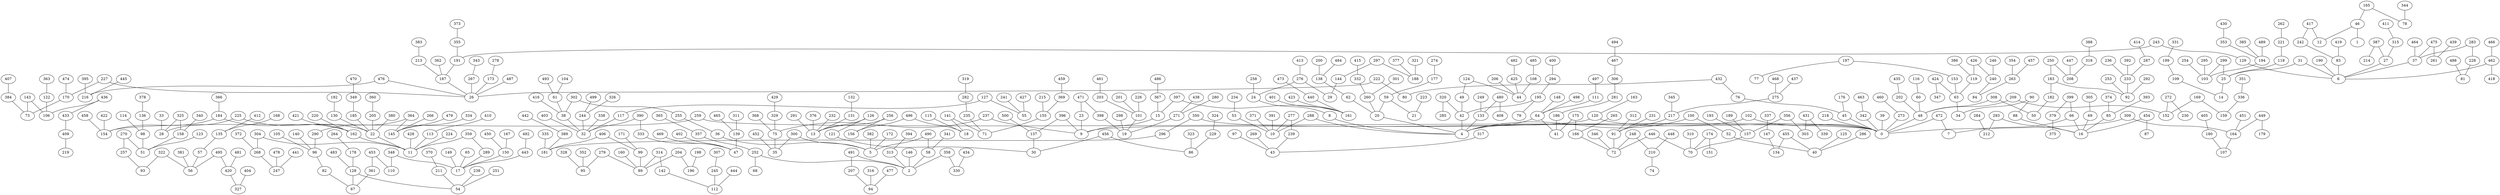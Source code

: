 strict graph G {
1;
46;
165;
78;
344;
12;
417;
242;
83;
419;
6;
129;
243;
191;
187;
362;
26;
227;
170;
474;
73;
143;
106;
436;
433;
409;
219;
122;
363;
384;
407;
476;
216;
445;
395;
222;
80;
432;
76;
45;
176;
0;
259;
154;
422;
184;
162;
11;
22;
205;
360;
130;
192;
185;
349;
470;
380;
225;
28;
325;
158;
340;
51;
270;
257;
93;
322;
56;
495;
420;
327;
404;
481;
57;
135;
168;
412;
381;
123;
98;
114;
136;
378;
33;
304;
268;
372;
247;
478;
441;
428;
359;
289;
17;
348;
110;
453;
361;
67;
128;
483;
54;
211;
370;
238;
251;
178;
264;
82;
96;
290;
364;
145;
266;
479;
334;
140;
105;
150;
167;
450;
443;
492;
149;
65;
113;
410;
224;
220;
421;
366;
458;
350;
296;
181;
389;
442;
406;
99;
171;
89;
279;
95;
352;
328;
160;
204;
196;
198;
314;
142;
112;
245;
307;
444;
335;
120;
9;
237;
75;
368;
329;
429;
35;
300;
5;
36;
255;
302;
38;
32;
244;
499;
326;
390;
333;
47;
469;
139;
311;
465;
402;
403;
117;
127;
55;
241;
427;
338;
416;
61;
493;
104;
490;
58;
341;
2;
491;
207;
94;
316;
477;
313;
394;
358;
330;
434;
252;
68;
357;
365;
146;
382;
172;
452;
396;
137;
30;
456;
86;
229;
324;
323;
121;
126;
13;
291;
131;
132;
376;
256;
156;
496;
18;
141;
71;
155;
215;
369;
459;
235;
282;
319;
115;
232;
500;
23;
471;
398;
19;
298;
101;
226;
201;
203;
461;
271;
438;
280;
15;
397;
161;
401;
440;
473;
423;
367;
486;
163;
102;
4;
8;
24;
276;
413;
29;
144;
297;
188;
321;
377;
258;
42;
49;
124;
44;
206;
108;
485;
425;
482;
320;
285;
195;
294;
400;
79;
288;
10;
277;
239;
43;
97;
269;
317;
371;
53;
234;
391;
20;
59;
177;
274;
21;
223;
62;
138;
200;
484;
260;
301;
332;
415;
64;
498;
111;
497;
148;
41;
175;
166;
265;
72;
91;
217;
275;
468;
437;
345;
231;
312;
248;
210;
448;
74;
446;
70;
174;
151;
157;
356;
303;
431;
339;
189;
193;
310;
346;
186;
281;
306;
467;
494;
100;
52;
40;
125;
455;
134;
147;
337;
286;
133;
480;
408;
249;
472;
7;
66;
16;
69;
305;
85;
393;
374;
293;
212;
284;
88;
90;
34;
63;
424;
347;
153;
197;
77;
119;
426;
240;
84;
263;
354;
457;
246;
386;
454;
87;
399;
379;
375;
309;
164;
451;
449;
179;
107;
180;
405;
218;
342;
463;
48;
209;
152;
272;
230;
169;
159;
336;
351;
202;
435;
308;
50;
182;
183;
250;
208;
318;
388;
447;
92;
292;
233;
287;
414;
392;
236;
253;
60;
116;
273;
460;
39;
267;
343;
173;
278;
487;
213;
383;
355;
373;
31;
25;
299;
103;
254;
295;
194;
385;
489;
353;
430;
118;
221;
262;
14;
109;
199;
331;
462;
466;
418;
37;
475;
261;
439;
464;
283;
228;
81;
488;
190;
27;
387;
214;
315;
411;
403 -- 32;
392 -- 233;
417 -- 12;
413 -- 276;
102 -- 0;
304 -- 268;
425 -- 44;
420 -- 327;
250 -- 208;
472 -- 0;
476 -- 216;
496 -- 156;
267 -- 26;
316 -- 94;
149 -- 17;
297 -- 188;
467 -- 306;
430 -- 353;
334 -- 145;
292 -- 92;
63 -- 34;
293 -- 212;
490 -- 5;
429 -- 329;
480 -- 408;
361 -- 67;
99 -- 89;
133 -- 4;
280 -- 271;
128 -- 67;
443 -- 17;
449 -- 164;
243 -- 129;
98 -- 51;
393 -- 85;
264 -- 178;
427 -- 55;
498 -- 64;
439 -- 261;
146 -- 2;
301 -- 260;
162 -- 11;
318 -- 208;
499 -- 244;
474 -- 170;
192 -- 130;
340 -- 158;
169 -- 152;
66 -- 16;
117 -- 32;
127 -- 55;
282 -- 235;
409 -- 219;
118 -- 25;
178 -- 128;
204 -- 89;
166 -- 72;
374 -- 85;
160 -- 89;
57 -- 56;
491 -- 207;
481 -- 420;
390 -- 32;
298 -- 19;
59 -- 21;
82 -- 67;
183 -- 182;
233 -- 92;
258 -- 24;
215 -- 155;
411 -- 315;
42 -- 4;
484 -- 138;
136 -- 98;
426 -- 240;
436 -- 433;
456 -- 30;
276 -- 24;
265 -- 166;
407 -- 384;
336 -- 159;
195 -- 42;
64 -- 41;
345 -- 217;
359 -- 289;
477 -- 94;
422 -- 154;
426 -- 119;
153 -- 63;
384 -- 73;
399 -- 379;
61 -- 38;
447 -- 208;
302 -- 38;
209 -- 48;
348 -- 110;
363 -- 122;
314 -- 89;
127 -- 117;
479 -- 145;
461 -- 203;
20 -- 4;
410 -- 113;
90 -- 34;
59 -- 20;
253 -- 92;
100 -- 52;
283 -- 37;
119 -- 63;
389 -- 181;
486 -- 367;
205 -- 22;
364 -- 145;
455 -- 40;
289 -- 17;
421 -- 162;
143 -- 106;
237 -- 75;
438 -- 271;
450 -- 150;
368 -- 75;
195 -- 79;
358 -- 330;
257 -- 93;
432 -- 76;
475 -- 261;
124 -- 44;
323 -- 86;
129 -- 6;
259 -- 0;
468 -- 275;
406 -- 99;
262 -- 221;
442 -- 389;
197 -- 153;
458 -- 154;
387 -- 214;
359 -- 11;
441 -- 247;
193 -- 157;
287 -- 233;
434 -- 330;
83 -- 6;
201 -- 101;
248 -- 72;
309 -- 0;
277 -- 239;
310 -- 70;
322 -- 56;
37 -- 6;
469 -- 47;
142 -- 112;
470 -- 349;
314 -- 142;
487 -- 26;
246 -- 240;
240 -- 84;
405 -- 180;
126 -- 121;
174 -- 151;
238 -- 54;
332 -- 260;
471 -- 398;
138 -- 62;
412 -- 135;
242 -- 83;
175 -- 166;
459 -- 369;
217 -- 91;
455 -- 134;
369 -- 155;
111 -- 64;
366 -- 184;
209 -- 152;
305 -- 69;
263 -- 84;
245 -- 112;
183 -- 92;
108 -- 44;
102 -- 4;
489 -- 194;
234 -- 53;
454 -- 16;
203 -- 101;
224 -- 11;
433 -- 409;
385 -- 194;
295 -- 103;
360 -- 205;
174 -- 70;
492 -- 443;
354 -- 263;
400 -- 294;
239 -- 43;
22 -- 11;
185 -- 22;
333 -- 47;
320 -- 285;
272 -- 152;
466 -- 462;
500 -- 137;
495 -- 56;
62 -- 20;
446 -- 72;
317 -- 43;
229 -- 86;
180 -- 107;
357 -- 252;
260 -- 20;
378 -- 136;
65 -- 17;
431 -- 303;
272 -- 230;
148 -- 64;
394 -- 313;
25 -- 14;
66 -- 7;
226 -- 101;
171 -- 99;
319 -- 282;
284 -- 212;
431 -- 339;
8 -- 4;
220 -- 162;
24 -- 8;
184 -- 154;
122 -- 106;
256 -- 13;
456 -- 86;
105 -- 96;
279 -- 95;
141 -- 71;
198 -- 196;
472 -- 7;
173 -- 26;
448 -- 210;
300 -- 5;
281 -- 186;
351 -- 336;
390 -- 333;
415 -- 332;
144 -- 29;
33 -- 28;
495 -- 420;
97 -- 43;
109 -- 14;
225 -- 22;
46 -- 1;
163 -- 120;
372 -- 268;
350 -- 0;
120 -- 0;
222 -- 26;
386 -- 119;
206 -- 44;
444 -- 112;
64 -- 4;
210 -- 74;
49 -- 42;
320 -- 42;
126 -- 13;
75 -- 35;
490 -- 58;
306 -- 281;
194 -- 103;
297 -- 144;
165 -- 46;
38 -- 32;
352 -- 95;
58 -- 2;
88 -- 16;
120 -- 9;
397 -- 161;
259 -- 154;
236 -- 233;
423 -- 161;
69 -- 16;
291 -- 13;
358 -- 2;
213 -- 187;
437 -- 275;
177 -- 59;
124 -- 49;
476 -- 26;
31 -- 6;
376 -- 13;
254 -- 103;
241 -- 55;
251 -- 54;
232 -- 13;
186 -- 41;
270 -- 51;
462 -- 418;
424 -- 63;
176 -- 45;
349 -- 185;
170 -- 73;
382 -- 5;
150 -- 17;
48 -- 0;
155 -- 71;
325 -- 28;
464 -- 37;
299 -- 103;
231 -- 91;
266 -- 145;
60 -- 48;
338 -- 32;
115 -- 18;
164 -- 107;
353 -- 194;
493 -- 61;
52 -- 40;
315 -- 27;
104 -- 61;
312 -- 91;
268 -- 247;
227 -- 170;
491 -- 2;
227 -- 26;
275 -- 217;
143 -- 73;
343 -- 267;
417 -- 242;
414 -- 287;
274 -- 177;
199 -- 109;
475 -- 37;
207 -- 94;
480 -- 133;
399 -- 66;
269 -- 43;
460 -- 273;
189 -- 157;
308 -- 50;
387 -- 27;
90 -- 88;
130 -- 22;
436 -- 106;
398 -- 19;
446 -- 70;
296 -- 181;
388 -- 318;
190 -- 6;
424 -- 347;
46 -- 12;
380 -- 22;
288 -- 10;
452 -- 35;
204 -- 196;
379 -- 375;
237 -- 9;
344 -- 78;
404 -- 327;
364 -- 290;
283 -- 228;
435 -- 202;
406 -- 181;
313 -- 2;
322 -- 93;
222 -- 80;
294 -- 195;
478 -- 247;
139 -- 47;
449 -- 179;
365 -- 357;
200 -- 138;
191 -- 187;
331 -- 199;
286 -- 40;
328 -- 95;
255 -- 36;
140 -- 96;
123 -- 51;
311 -- 139;
465 -- 139;
302 -- 255;
256 -- 156;
419 -- 83;
496 -- 18;
428 -- 11;
182 -- 50;
225 -- 28;
211 -- 54;
299 -- 25;
221 -- 118;
288 -- 4;
132 -- 131;
401 -- 161;
485 -- 108;
290 -- 96;
36 -- 5;
355 -- 191;
325 -- 158;
371 -- 10;
432 -- 80;
462 -- 6;
335 -- 181;
244 -- 32;
279 -- 89;
175 -- 41;
85 -- 16;
101 -- 19;
329 -- 75;
440 -- 161;
377 -- 188;
218 -- 0;
168 -- 135;
27 -- 6;
278 -- 173;
342 -- 0;
367 -- 15;
307 -- 245;
326 -- 244;
497 -- 111;
23 -- 9;
158 -- 51;
165 -- 78;
324 -- 229;
187 -- 26;
321 -- 188;
15 -- 9;
116 -- 60;
395 -- 216;
243 -- 191;
167 -- 150;
453 -- 110;
76 -- 45;
457 -- 263;
373 -- 355;
453 -- 361;
172 -- 5;
252 -- 68;
273 -- 0;
391 -- 10;
346 -- 72;
197 -- 77;
471 -- 23;
125 -- 40;
337 -- 147;
39 -- 0;
381 -- 56;
350 -- 296;
304 -- 11;
300 -- 35;
131 -- 13;
223 -- 21;
202 -- 48;
397 -- 15;
53 -- 10;
396 -- 137;
250 -- 183;
348 -- 17;
482 -- 425;
252 -- 2;
147 -- 134;
308 -- 48;
416 -- 38;
488 -- 81;
341 -- 58;
113 -- 11;
91 -- 72;
235 -- 71;
100 -- 4;
248 -- 210;
114 -- 98;
141 -- 18;
293 -- 16;
157 -- 70;
463 -- 342;
184 -- 162;
137 -- 30;
276 -- 29;
249 -- 133;
270 -- 257;
362 -- 187;
121 -- 30;
45 -- 0;
396 -- 9;
96 -- 82;
309 -- 164;
370 -- 211;
271 -- 19;
228 -- 81;
451 -- 164;
473 -- 440;
454 -- 87;
135 -- 57;
483 -- 128;
356 -- 157;
128 -- 54;
31 -- 25;
402 -- 47;
494 -- 467;
277 -- 10;
356 -- 303;
445 -- 216;
169 -- 159;
383 -- 213;
}
